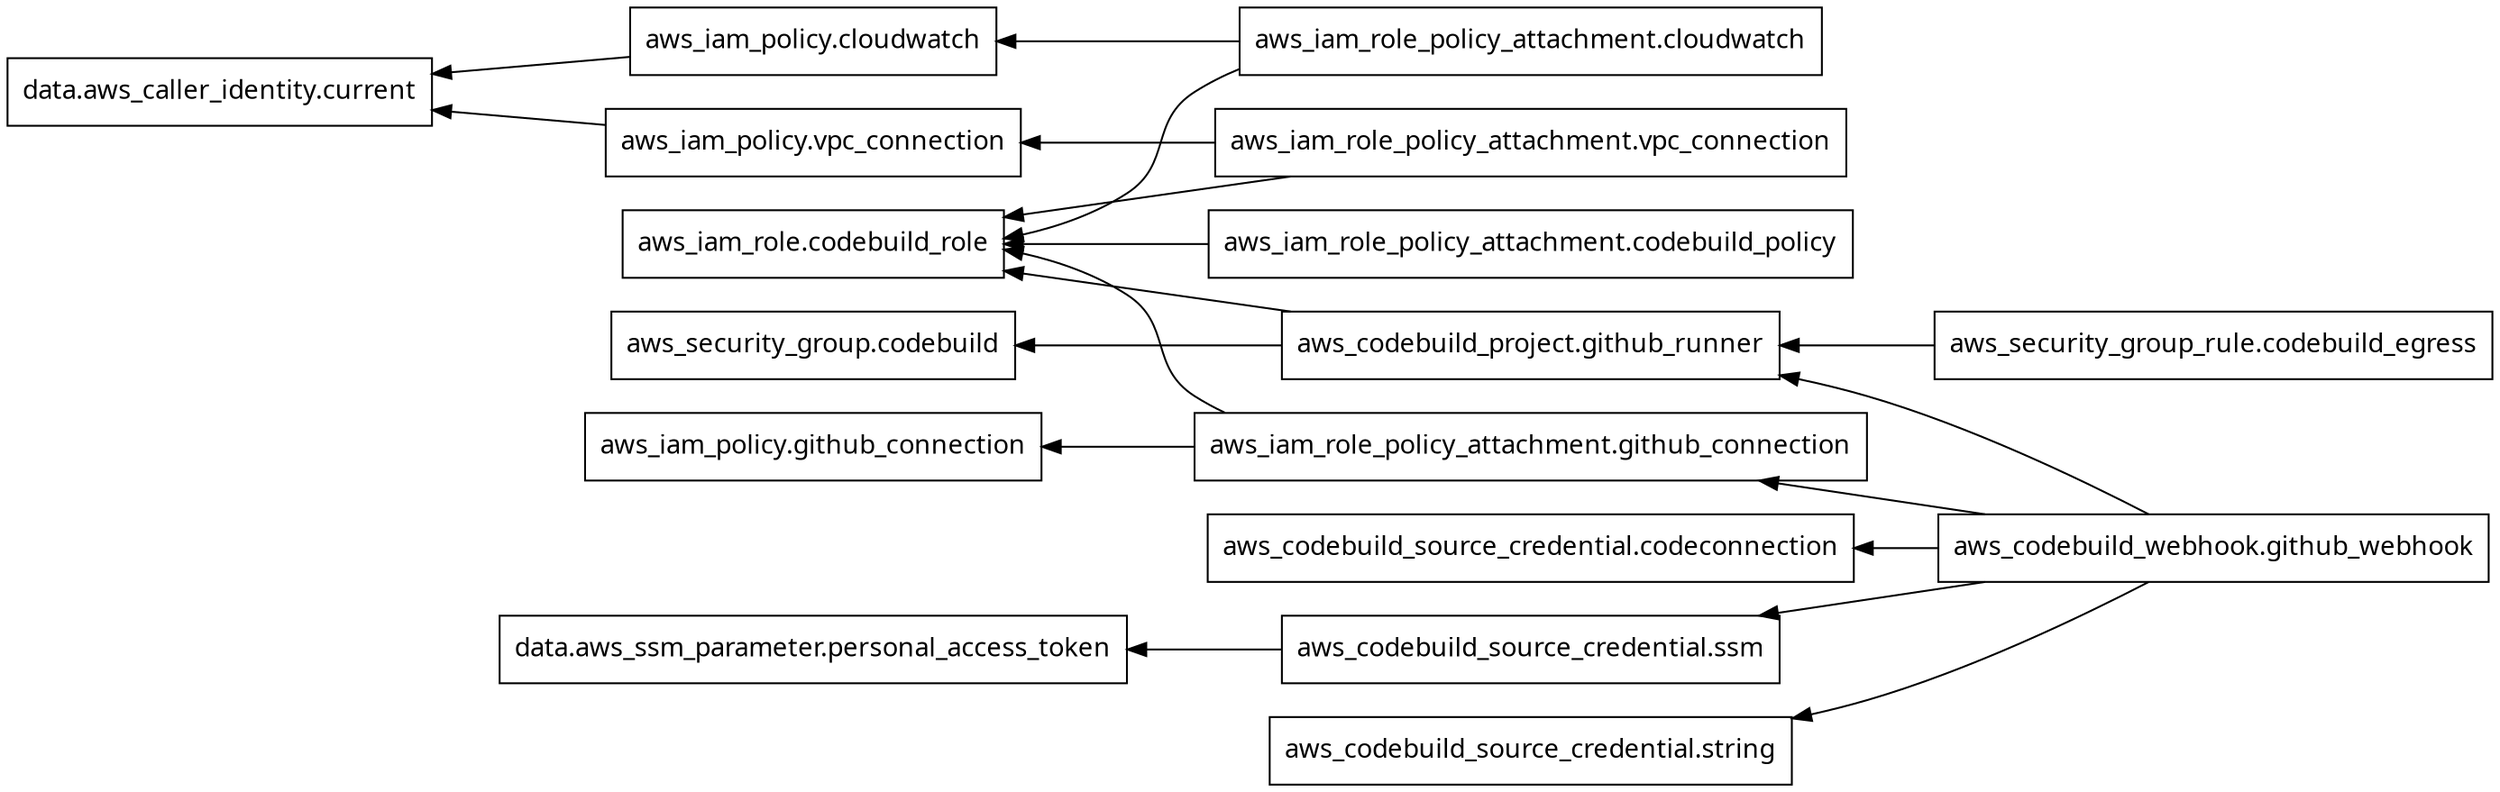 digraph G {
  rankdir = "RL";
  node [shape = rect, fontname = "sans-serif"];
  "data.aws_caller_identity.current" [label="data.aws_caller_identity.current"];
  "data.aws_ssm_parameter.personal_access_token" [label="data.aws_ssm_parameter.personal_access_token"];
  "aws_codebuild_project.github_runner" [label="aws_codebuild_project.github_runner"];
  "aws_codebuild_source_credential.codeconnection" [label="aws_codebuild_source_credential.codeconnection"];
  "aws_codebuild_source_credential.ssm" [label="aws_codebuild_source_credential.ssm"];
  "aws_codebuild_source_credential.string" [label="aws_codebuild_source_credential.string"];
  "aws_codebuild_webhook.github_webhook" [label="aws_codebuild_webhook.github_webhook"];
  "aws_iam_policy.cloudwatch" [label="aws_iam_policy.cloudwatch"];
  "aws_iam_policy.github_connection" [label="aws_iam_policy.github_connection"];
  "aws_iam_policy.vpc_connection" [label="aws_iam_policy.vpc_connection"];
  "aws_iam_role.codebuild_role" [label="aws_iam_role.codebuild_role"];
  "aws_iam_role_policy_attachment.cloudwatch" [label="aws_iam_role_policy_attachment.cloudwatch"];
  "aws_iam_role_policy_attachment.codebuild_policy" [label="aws_iam_role_policy_attachment.codebuild_policy"];
  "aws_iam_role_policy_attachment.github_connection" [label="aws_iam_role_policy_attachment.github_connection"];
  "aws_iam_role_policy_attachment.vpc_connection" [label="aws_iam_role_policy_attachment.vpc_connection"];
  "aws_security_group.codebuild" [label="aws_security_group.codebuild"];
  "aws_security_group_rule.codebuild_egress" [label="aws_security_group_rule.codebuild_egress"];
  "aws_codebuild_project.github_runner" -> "aws_iam_role.codebuild_role";
  "aws_codebuild_project.github_runner" -> "aws_security_group.codebuild";
  "aws_codebuild_source_credential.ssm" -> "data.aws_ssm_parameter.personal_access_token";
  "aws_codebuild_webhook.github_webhook" -> "aws_codebuild_project.github_runner";
  "aws_codebuild_webhook.github_webhook" -> "aws_codebuild_source_credential.codeconnection";
  "aws_codebuild_webhook.github_webhook" -> "aws_codebuild_source_credential.ssm";
  "aws_codebuild_webhook.github_webhook" -> "aws_codebuild_source_credential.string";
  "aws_codebuild_webhook.github_webhook" -> "aws_iam_role_policy_attachment.github_connection";
  "aws_iam_policy.cloudwatch" -> "data.aws_caller_identity.current";
  "aws_iam_policy.vpc_connection" -> "data.aws_caller_identity.current";
  "aws_iam_role_policy_attachment.cloudwatch" -> "aws_iam_policy.cloudwatch";
  "aws_iam_role_policy_attachment.cloudwatch" -> "aws_iam_role.codebuild_role";
  "aws_iam_role_policy_attachment.codebuild_policy" -> "aws_iam_role.codebuild_role";
  "aws_iam_role_policy_attachment.github_connection" -> "aws_iam_policy.github_connection";
  "aws_iam_role_policy_attachment.github_connection" -> "aws_iam_role.codebuild_role";
  "aws_iam_role_policy_attachment.vpc_connection" -> "aws_iam_policy.vpc_connection";
  "aws_iam_role_policy_attachment.vpc_connection" -> "aws_iam_role.codebuild_role";
  "aws_security_group_rule.codebuild_egress" -> "aws_codebuild_project.github_runner";
}
